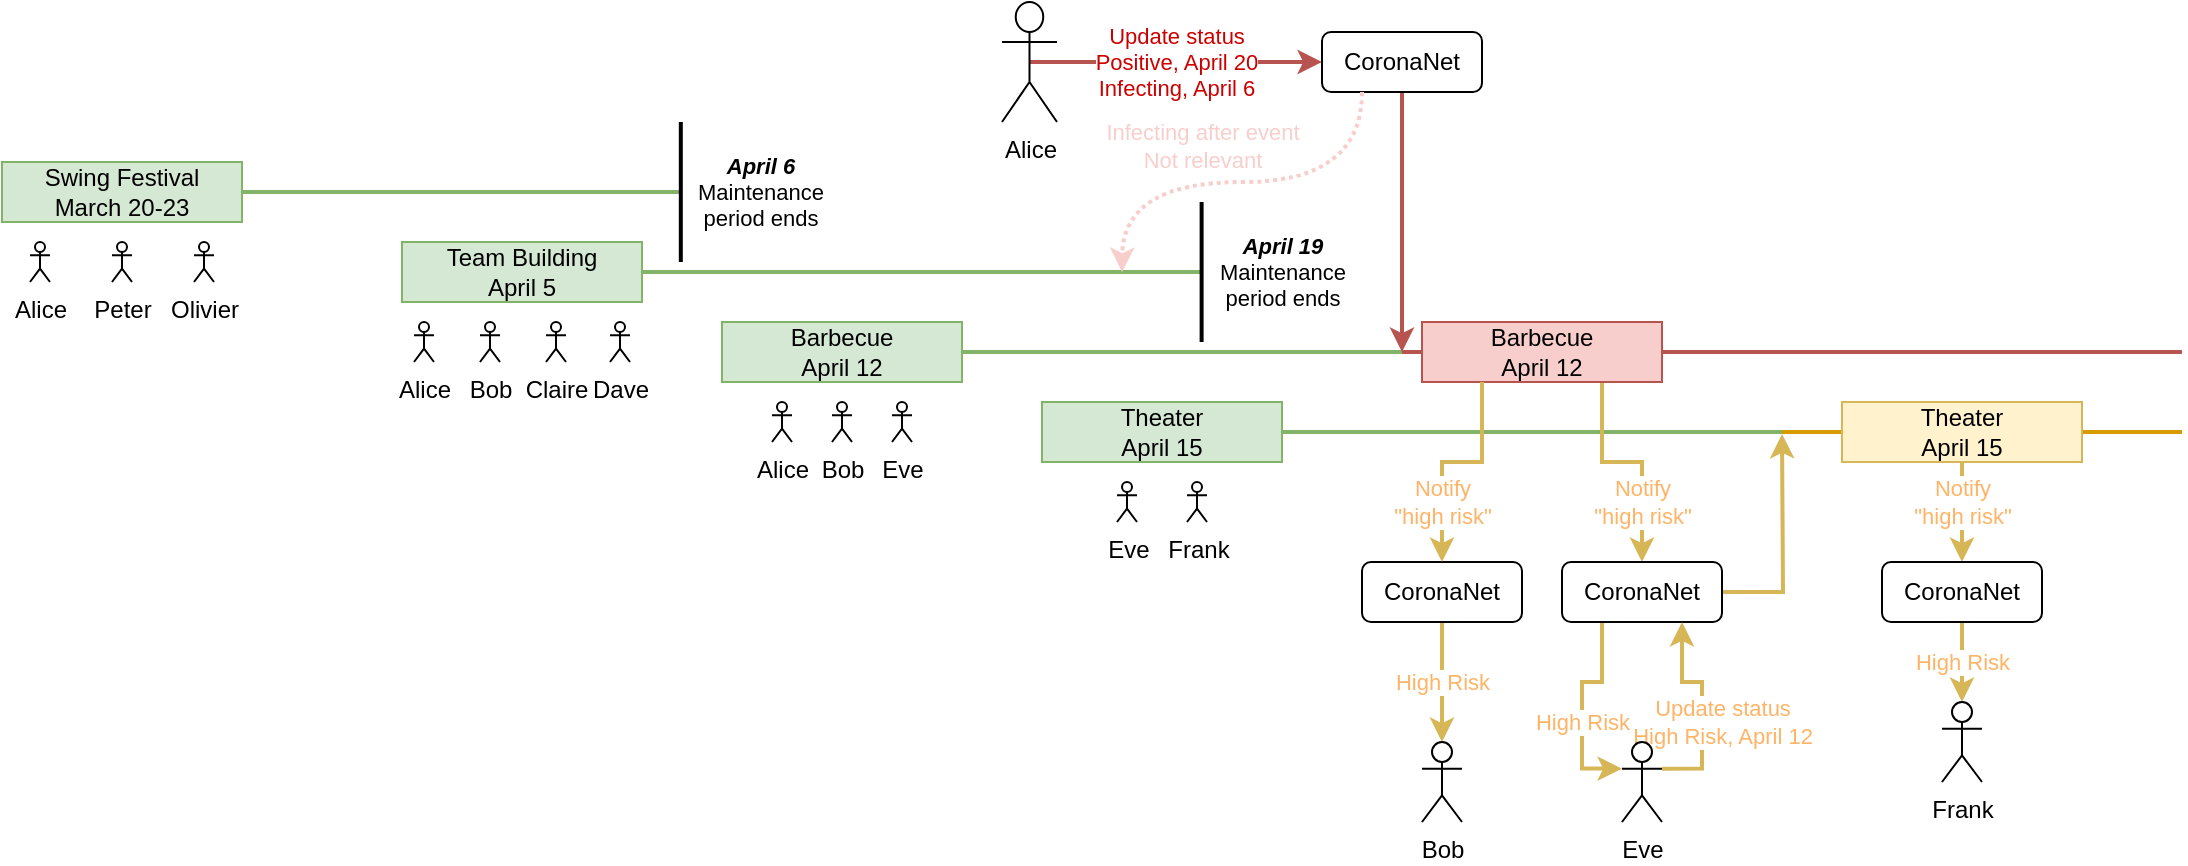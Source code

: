 <mxfile version="12.9.12" type="device"><diagram id="3krrslHFTSyqIwHJB7bW" name="Page-1"><mxGraphModel dx="1352" dy="757" grid="1" gridSize="10" guides="1" tooltips="1" connect="1" arrows="1" fold="1" page="1" pageScale="1" pageWidth="850" pageHeight="1100" math="0" shadow="0"><root><mxCell id="0"/><mxCell id="1" parent="0"/><mxCell id="9VV4e_EBk_YR8qReyClg-1" value="Update status&lt;br&gt;Positive, April 20&lt;br&gt;Infecting, April 6" style="edgeStyle=orthogonalEdgeStyle;rounded=0;orthogonalLoop=1;jettySize=auto;html=1;exitX=0.5;exitY=0.5;exitDx=0;exitDy=0;exitPerimeter=0;entryX=0;entryY=0.5;entryDx=0;entryDy=0;strokeWidth=2;fillColor=#f8cecc;strokeColor=#b85450;fontColor=#CC0000;" edge="1" parent="1" source="9VV4e_EBk_YR8qReyClg-22" target="9VV4e_EBk_YR8qReyClg-24"><mxGeometry relative="1" as="geometry"/></mxCell><mxCell id="9VV4e_EBk_YR8qReyClg-2" value="Alice" style="shape=umlActor;verticalLabelPosition=bottom;labelBackgroundColor=#ffffff;verticalAlign=top;html=1;outlineConnect=0;" vertex="1" parent="1"><mxGeometry x="54" y="160" width="10" height="20" as="geometry"/></mxCell><mxCell id="9VV4e_EBk_YR8qReyClg-3" value="Barbecue&lt;br&gt;April 12" style="rounded=0;whiteSpace=wrap;html=1;fillColor=#d5e8d4;strokeColor=#82b366;" vertex="1" parent="1"><mxGeometry x="400" y="200" width="120" height="30" as="geometry"/></mxCell><mxCell id="9VV4e_EBk_YR8qReyClg-4" value="Swing Festival&lt;br&gt;March 20-23" style="rounded=0;whiteSpace=wrap;html=1;fillColor=#d5e8d4;strokeColor=#82b366;" vertex="1" parent="1"><mxGeometry x="40" y="120" width="120" height="30" as="geometry"/></mxCell><mxCell id="9VV4e_EBk_YR8qReyClg-5" value="Team Building&lt;br&gt;April 5" style="rounded=0;whiteSpace=wrap;html=1;fillColor=#d5e8d4;strokeColor=#82b366;" vertex="1" parent="1"><mxGeometry x="240" y="160" width="120" height="30" as="geometry"/></mxCell><mxCell id="9VV4e_EBk_YR8qReyClg-6" value="Theater&lt;br&gt;April 15" style="rounded=0;whiteSpace=wrap;html=1;fillColor=#d5e8d4;strokeColor=#82b366;" vertex="1" parent="1"><mxGeometry x="560" y="240" width="120" height="30" as="geometry"/></mxCell><mxCell id="9VV4e_EBk_YR8qReyClg-7" value="" style="endArrow=none;html=1;exitX=1;exitY=0.5;exitDx=0;exitDy=0;fillColor=#d5e8d4;strokeColor=#82b366;strokeWidth=2;" edge="1" parent="1" source="9VV4e_EBk_YR8qReyClg-4"><mxGeometry width="50" height="50" relative="1" as="geometry"><mxPoint x="660" y="160" as="sourcePoint"/><mxPoint x="380" y="135" as="targetPoint"/></mxGeometry></mxCell><mxCell id="9VV4e_EBk_YR8qReyClg-8" value="" style="endArrow=none;html=1;exitX=1;exitY=0.5;exitDx=0;exitDy=0;fillColor=#d5e8d4;strokeColor=#82b366;strokeWidth=2;" edge="1" parent="1" source="9VV4e_EBk_YR8qReyClg-5"><mxGeometry width="50" height="50" relative="1" as="geometry"><mxPoint x="390" y="200" as="sourcePoint"/><mxPoint x="640" y="175" as="targetPoint"/></mxGeometry></mxCell><mxCell id="9VV4e_EBk_YR8qReyClg-9" value="" style="endArrow=none;html=1;exitX=1;exitY=0.5;exitDx=0;exitDy=0;fillColor=#d5e8d4;strokeColor=#82b366;strokeWidth=2;" edge="1" parent="1" source="9VV4e_EBk_YR8qReyClg-3"><mxGeometry width="50" height="50" relative="1" as="geometry"><mxPoint x="330" y="185" as="sourcePoint"/><mxPoint x="740" y="215" as="targetPoint"/></mxGeometry></mxCell><mxCell id="9VV4e_EBk_YR8qReyClg-10" value="" style="endArrow=none;html=1;exitX=1;exitY=0.5;exitDx=0;exitDy=0;fillColor=#d5e8d4;strokeColor=#82b366;strokeWidth=2;" edge="1" parent="1" source="9VV4e_EBk_YR8qReyClg-6"><mxGeometry width="50" height="50" relative="1" as="geometry"><mxPoint x="685" y="255" as="sourcePoint"/><mxPoint x="930" y="255" as="targetPoint"/></mxGeometry></mxCell><mxCell id="9VV4e_EBk_YR8qReyClg-11" value="Alice" style="shape=umlActor;verticalLabelPosition=bottom;labelBackgroundColor=#ffffff;verticalAlign=top;html=1;outlineConnect=0;" vertex="1" parent="1"><mxGeometry x="246" y="200" width="10" height="20" as="geometry"/></mxCell><mxCell id="9VV4e_EBk_YR8qReyClg-12" value="Peter" style="shape=umlActor;verticalLabelPosition=bottom;labelBackgroundColor=#ffffff;verticalAlign=top;html=1;outlineConnect=0;" vertex="1" parent="1"><mxGeometry x="95" y="160" width="10" height="20" as="geometry"/></mxCell><mxCell id="9VV4e_EBk_YR8qReyClg-13" value="Olivier" style="shape=umlActor;verticalLabelPosition=bottom;labelBackgroundColor=#ffffff;verticalAlign=top;html=1;outlineConnect=0;" vertex="1" parent="1"><mxGeometry x="136" y="160" width="10" height="20" as="geometry"/></mxCell><mxCell id="9VV4e_EBk_YR8qReyClg-14" value="Bob" style="shape=umlActor;verticalLabelPosition=bottom;labelBackgroundColor=#ffffff;verticalAlign=top;html=1;outlineConnect=0;" vertex="1" parent="1"><mxGeometry x="279" y="200" width="10" height="20" as="geometry"/></mxCell><mxCell id="9VV4e_EBk_YR8qReyClg-15" value="Claire" style="shape=umlActor;verticalLabelPosition=bottom;labelBackgroundColor=#ffffff;verticalAlign=top;html=1;outlineConnect=0;" vertex="1" parent="1"><mxGeometry x="312" y="200" width="10" height="20" as="geometry"/></mxCell><mxCell id="9VV4e_EBk_YR8qReyClg-16" value="Dave" style="shape=umlActor;verticalLabelPosition=bottom;labelBackgroundColor=#ffffff;verticalAlign=top;html=1;outlineConnect=0;" vertex="1" parent="1"><mxGeometry x="344" y="200" width="10" height="20" as="geometry"/></mxCell><mxCell id="9VV4e_EBk_YR8qReyClg-17" value="Alice" style="shape=umlActor;verticalLabelPosition=bottom;labelBackgroundColor=#ffffff;verticalAlign=top;html=1;outlineConnect=0;" vertex="1" parent="1"><mxGeometry x="425" y="240" width="10" height="20" as="geometry"/></mxCell><mxCell id="9VV4e_EBk_YR8qReyClg-18" value="Bob" style="shape=umlActor;verticalLabelPosition=bottom;labelBackgroundColor=#ffffff;verticalAlign=top;html=1;outlineConnect=0;" vertex="1" parent="1"><mxGeometry x="455" y="240" width="10" height="20" as="geometry"/></mxCell><mxCell id="9VV4e_EBk_YR8qReyClg-19" value="Eve" style="shape=umlActor;verticalLabelPosition=bottom;labelBackgroundColor=#ffffff;verticalAlign=top;html=1;outlineConnect=0;" vertex="1" parent="1"><mxGeometry x="485" y="240" width="10" height="20" as="geometry"/></mxCell><mxCell id="9VV4e_EBk_YR8qReyClg-20" value="Eve" style="shape=umlActor;verticalLabelPosition=bottom;labelBackgroundColor=#ffffff;verticalAlign=top;html=1;outlineConnect=0;" vertex="1" parent="1"><mxGeometry x="597.5" y="280" width="10" height="20" as="geometry"/></mxCell><mxCell id="9VV4e_EBk_YR8qReyClg-21" value="Frank" style="shape=umlActor;verticalLabelPosition=bottom;labelBackgroundColor=#ffffff;verticalAlign=top;html=1;outlineConnect=0;" vertex="1" parent="1"><mxGeometry x="632.5" y="280" width="10" height="20" as="geometry"/></mxCell><mxCell id="9VV4e_EBk_YR8qReyClg-22" value="Alice" style="shape=umlActor;verticalLabelPosition=bottom;labelBackgroundColor=#ffffff;verticalAlign=top;html=1;outlineConnect=0;" vertex="1" parent="1"><mxGeometry x="540" y="40" width="27.5" height="60" as="geometry"/></mxCell><mxCell id="9VV4e_EBk_YR8qReyClg-23" style="edgeStyle=orthogonalEdgeStyle;rounded=0;orthogonalLoop=1;jettySize=auto;html=1;exitX=0.5;exitY=1;exitDx=0;exitDy=0;strokeWidth=2;fontColor=#FF8000;fillColor=#f8cecc;strokeColor=#b85450;" edge="1" parent="1" source="9VV4e_EBk_YR8qReyClg-24"><mxGeometry relative="1" as="geometry"><mxPoint x="740" y="215" as="targetPoint"/><mxPoint x="740" y="90" as="sourcePoint"/></mxGeometry></mxCell><mxCell id="9VV4e_EBk_YR8qReyClg-24" value="CoronaNet" style="rounded=1;whiteSpace=wrap;html=1;" vertex="1" parent="1"><mxGeometry x="700" y="55" width="80" height="30" as="geometry"/></mxCell><mxCell id="9VV4e_EBk_YR8qReyClg-25" style="edgeStyle=orthogonalEdgeStyle;rounded=0;orthogonalLoop=1;jettySize=auto;html=1;exitX=0;exitY=0.5;exitDx=0;exitDy=0;strokeWidth=2;fontColor=#FF8000;fillColor=#f8cecc;strokeColor=#b85450;endArrow=none;endFill=0;" edge="1" parent="1" source="9VV4e_EBk_YR8qReyClg-28"><mxGeometry relative="1" as="geometry"><mxPoint x="740.0" y="215.034" as="targetPoint"/></mxGeometry></mxCell><mxCell id="9VV4e_EBk_YR8qReyClg-26" style="edgeStyle=orthogonalEdgeStyle;rounded=0;orthogonalLoop=1;jettySize=auto;html=1;exitX=1;exitY=0.5;exitDx=0;exitDy=0;endArrow=none;endFill=0;strokeWidth=2;fontColor=#FF8000;fillColor=#f8cecc;strokeColor=#b85450;" edge="1" parent="1" source="9VV4e_EBk_YR8qReyClg-28"><mxGeometry relative="1" as="geometry"><mxPoint x="1130" y="215" as="targetPoint"/></mxGeometry></mxCell><mxCell id="9VV4e_EBk_YR8qReyClg-27" value="Notify&lt;br&gt;&quot;high risk&quot;" style="edgeStyle=orthogonalEdgeStyle;rounded=0;orthogonalLoop=1;jettySize=auto;html=1;exitX=0.75;exitY=1;exitDx=0;exitDy=0;entryX=0.5;entryY=0;entryDx=0;entryDy=0;endArrow=classic;endFill=1;strokeWidth=2;fontColor=#FFB366;fillColor=#fff2cc;strokeColor=#d6b656;" edge="1" parent="1" source="9VV4e_EBk_YR8qReyClg-28" target="9VV4e_EBk_YR8qReyClg-33"><mxGeometry x="0.455" relative="1" as="geometry"><Array as="points"><mxPoint x="840" y="270"/><mxPoint x="860" y="270"/></Array><mxPoint as="offset"/></mxGeometry></mxCell><mxCell id="9VV4e_EBk_YR8qReyClg-28" value="Barbecue&lt;br&gt;April 12" style="rounded=0;whiteSpace=wrap;html=1;fillColor=#f8cecc;strokeColor=#b85450;" vertex="1" parent="1"><mxGeometry x="750" y="200" width="120" height="30" as="geometry"/></mxCell><mxCell id="9VV4e_EBk_YR8qReyClg-29" value="High Risk" style="edgeStyle=orthogonalEdgeStyle;rounded=0;orthogonalLoop=1;jettySize=auto;html=1;exitX=0.5;exitY=1;exitDx=0;exitDy=0;entryX=0.5;entryY=0;entryDx=0;entryDy=0;entryPerimeter=0;endArrow=classic;endFill=1;strokeWidth=2;fontColor=#FFB366;fillColor=#fff2cc;strokeColor=#d6b656;" edge="1" parent="1" source="9VV4e_EBk_YR8qReyClg-30" target="9VV4e_EBk_YR8qReyClg-34"><mxGeometry relative="1" as="geometry"/></mxCell><mxCell id="9VV4e_EBk_YR8qReyClg-30" value="CoronaNet" style="rounded=1;whiteSpace=wrap;html=1;" vertex="1" parent="1"><mxGeometry x="720" y="320" width="80" height="30" as="geometry"/></mxCell><mxCell id="9VV4e_EBk_YR8qReyClg-31" value="High Risk" style="edgeStyle=orthogonalEdgeStyle;rounded=0;orthogonalLoop=1;jettySize=auto;html=1;exitX=0.25;exitY=1;exitDx=0;exitDy=0;entryX=0;entryY=0.333;entryDx=0;entryDy=0;entryPerimeter=0;endArrow=classic;endFill=1;strokeWidth=2;fontColor=#FFB366;fillColor=#fff2cc;strokeColor=#d6b656;" edge="1" parent="1" source="9VV4e_EBk_YR8qReyClg-33" target="9VV4e_EBk_YR8qReyClg-37"><mxGeometry x="0.162" relative="1" as="geometry"><mxPoint as="offset"/></mxGeometry></mxCell><mxCell id="9VV4e_EBk_YR8qReyClg-32" style="edgeStyle=orthogonalEdgeStyle;rounded=0;orthogonalLoop=1;jettySize=auto;html=1;exitX=1;exitY=0.5;exitDx=0;exitDy=0;endArrow=classic;endFill=1;strokeWidth=2;fontColor=#FF8000;fillColor=#fff2cc;strokeColor=#d6b656;" edge="1" parent="1" source="9VV4e_EBk_YR8qReyClg-33"><mxGeometry relative="1" as="geometry"><mxPoint x="930" y="256" as="targetPoint"/><mxPoint x="900" y="331" as="sourcePoint"/></mxGeometry></mxCell><mxCell id="9VV4e_EBk_YR8qReyClg-33" value="CoronaNet" style="rounded=1;whiteSpace=wrap;html=1;" vertex="1" parent="1"><mxGeometry x="820" y="320" width="80" height="30" as="geometry"/></mxCell><mxCell id="9VV4e_EBk_YR8qReyClg-34" value="Bob" style="shape=umlActor;verticalLabelPosition=bottom;labelBackgroundColor=#ffffff;verticalAlign=top;html=1;outlineConnect=0;" vertex="1" parent="1"><mxGeometry x="750" y="410" width="20" height="40" as="geometry"/></mxCell><mxCell id="9VV4e_EBk_YR8qReyClg-35" value="Notify&lt;br&gt;&quot;high risk&quot;" style="edgeStyle=orthogonalEdgeStyle;rounded=0;orthogonalLoop=1;jettySize=auto;html=1;entryX=0.5;entryY=0;entryDx=0;entryDy=0;endArrow=classic;endFill=1;strokeWidth=2;fontColor=#FFB366;fillColor=#fff2cc;strokeColor=#d6b656;" edge="1" parent="1" target="9VV4e_EBk_YR8qReyClg-30"><mxGeometry x="0.455" relative="1" as="geometry"><mxPoint x="780" y="230" as="sourcePoint"/><Array as="points"><mxPoint x="780" y="270"/><mxPoint x="760" y="270"/></Array><mxPoint as="offset"/></mxGeometry></mxCell><mxCell id="9VV4e_EBk_YR8qReyClg-36" value="Update status&lt;br&gt;High Risk, April 12" style="edgeStyle=orthogonalEdgeStyle;rounded=0;orthogonalLoop=1;jettySize=auto;html=1;exitX=1;exitY=0.333;exitDx=0;exitDy=0;exitPerimeter=0;entryX=0.75;entryY=1;entryDx=0;entryDy=0;endArrow=classic;endFill=1;strokeWidth=2;fontColor=#FFB366;fillColor=#fff2cc;strokeColor=#d6b656;" edge="1" parent="1" source="9VV4e_EBk_YR8qReyClg-37" target="9VV4e_EBk_YR8qReyClg-33"><mxGeometry x="-0.162" y="-10" relative="1" as="geometry"><mxPoint as="offset"/></mxGeometry></mxCell><mxCell id="9VV4e_EBk_YR8qReyClg-37" value="Eve" style="shape=umlActor;verticalLabelPosition=bottom;labelBackgroundColor=#ffffff;verticalAlign=top;html=1;outlineConnect=0;" vertex="1" parent="1"><mxGeometry x="850" y="410" width="20" height="40" as="geometry"/></mxCell><mxCell id="9VV4e_EBk_YR8qReyClg-38" value="&lt;font&gt;Notify&lt;br&gt;&quot;high risk&quot;&lt;/font&gt;" style="edgeStyle=orthogonalEdgeStyle;rounded=0;orthogonalLoop=1;jettySize=auto;html=1;exitX=0.5;exitY=1;exitDx=0;exitDy=0;entryX=0.5;entryY=0;entryDx=0;entryDy=0;endArrow=classic;endFill=1;strokeWidth=2;fontColor=#FFB366;fillColor=#fff2cc;strokeColor=#d6b656;" edge="1" parent="1" source="9VV4e_EBk_YR8qReyClg-41" target="9VV4e_EBk_YR8qReyClg-43"><mxGeometry x="-0.2" relative="1" as="geometry"><mxPoint as="offset"/></mxGeometry></mxCell><mxCell id="9VV4e_EBk_YR8qReyClg-39" style="edgeStyle=orthogonalEdgeStyle;rounded=0;orthogonalLoop=1;jettySize=auto;html=1;exitX=0;exitY=0.5;exitDx=0;exitDy=0;endArrow=none;endFill=0;strokeWidth=2;fontColor=#FF8000;fillColor=#ffe6cc;strokeColor=#d79b00;" edge="1" parent="1" source="9VV4e_EBk_YR8qReyClg-41"><mxGeometry relative="1" as="geometry"><mxPoint x="930" y="255.048" as="targetPoint"/></mxGeometry></mxCell><mxCell id="9VV4e_EBk_YR8qReyClg-40" style="edgeStyle=orthogonalEdgeStyle;rounded=0;orthogonalLoop=1;jettySize=auto;html=1;exitX=1;exitY=0.5;exitDx=0;exitDy=0;endArrow=none;endFill=0;strokeWidth=2;fontColor=#FF8000;fillColor=#ffe6cc;strokeColor=#d79b00;" edge="1" parent="1" source="9VV4e_EBk_YR8qReyClg-41"><mxGeometry relative="1" as="geometry"><mxPoint x="1130" y="255.048" as="targetPoint"/></mxGeometry></mxCell><mxCell id="9VV4e_EBk_YR8qReyClg-41" value="Theater&lt;br&gt;April 15" style="rounded=0;whiteSpace=wrap;html=1;fillColor=#fff2cc;strokeColor=#d6b656;" vertex="1" parent="1"><mxGeometry x="960" y="240" width="120" height="30" as="geometry"/></mxCell><mxCell id="9VV4e_EBk_YR8qReyClg-42" value="High Risk" style="edgeStyle=orthogonalEdgeStyle;rounded=0;orthogonalLoop=1;jettySize=auto;html=1;exitX=0.5;exitY=1;exitDx=0;exitDy=0;entryX=0.5;entryY=0;entryDx=0;entryDy=0;entryPerimeter=0;endArrow=classic;endFill=1;strokeWidth=2;fontColor=#FFB366;fillColor=#fff2cc;strokeColor=#d6b656;" edge="1" parent="1" source="9VV4e_EBk_YR8qReyClg-43" target="9VV4e_EBk_YR8qReyClg-44"><mxGeometry relative="1" as="geometry"/></mxCell><mxCell id="9VV4e_EBk_YR8qReyClg-43" value="CoronaNet" style="rounded=1;whiteSpace=wrap;html=1;" vertex="1" parent="1"><mxGeometry x="980" y="320" width="80" height="30" as="geometry"/></mxCell><mxCell id="9VV4e_EBk_YR8qReyClg-44" value="Frank" style="shape=umlActor;verticalLabelPosition=bottom;labelBackgroundColor=#ffffff;verticalAlign=top;html=1;outlineConnect=0;" vertex="1" parent="1"><mxGeometry x="1010" y="390" width="20" height="40" as="geometry"/></mxCell><mxCell id="9VV4e_EBk_YR8qReyClg-45" value="&lt;b&gt;&lt;i&gt;April 6&lt;/i&gt;&lt;/b&gt;&lt;br&gt;Maintenance&lt;br&gt;period ends" style="endArrow=none;html=1;labelBackgroundColor=none;strokeWidth=2;fontColor=#000000;fillColor=#f5f5f5;strokeColor=#000000;" edge="1" parent="1"><mxGeometry y="-40" width="50" height="50" relative="1" as="geometry"><mxPoint x="379.41" y="170" as="sourcePoint"/><mxPoint x="379.41" y="100" as="targetPoint"/><mxPoint as="offset"/></mxGeometry></mxCell><mxCell id="9VV4e_EBk_YR8qReyClg-46" value="&lt;b&gt;&lt;i&gt;April 19&lt;/i&gt;&lt;/b&gt;&lt;br&gt;Maintenance&lt;br&gt;period ends" style="endArrow=none;html=1;labelBackgroundColor=none;strokeWidth=2;fontColor=#000000;fillColor=#f5f5f5;strokeColor=#000000;" edge="1" parent="1"><mxGeometry y="-40" width="50" height="50" relative="1" as="geometry"><mxPoint x="639.81" y="210" as="sourcePoint"/><mxPoint x="639.81" y="140" as="targetPoint"/><mxPoint as="offset"/></mxGeometry></mxCell><mxCell id="9VV4e_EBk_YR8qReyClg-47" value="Infecting after event&lt;br&gt;Not relevant" style="edgeStyle=orthogonalEdgeStyle;orthogonalLoop=1;jettySize=auto;html=1;exitX=0.25;exitY=1;exitDx=0;exitDy=0;endArrow=classic;endFill=1;strokeWidth=2;fontColor=#F8CECC;curved=1;fillColor=#f8cecc;strokeColor=#F8CECC;dashed=1;dashPattern=1 1;" edge="1" parent="1" source="9VV4e_EBk_YR8qReyClg-24"><mxGeometry x="0.196" y="-18" relative="1" as="geometry"><mxPoint x="600" y="175" as="targetPoint"/><mxPoint x="720" y="90" as="sourcePoint"/><mxPoint as="offset"/></mxGeometry></mxCell></root></mxGraphModel></diagram></mxfile>